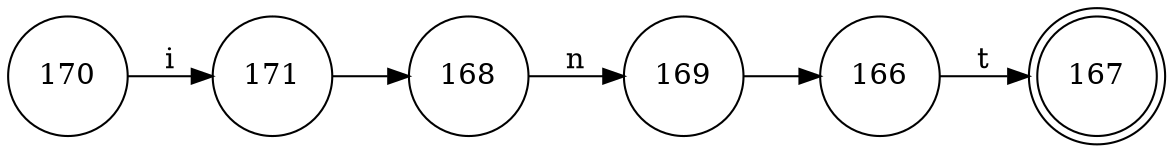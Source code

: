 digraph NFA { 
 rankdir=LR;
node[shape=circle]
170 [shape=circle];
170 -> 171 [label="i"];
171 [shape=circle];
171 -> 168 [label=""];
168 [shape=circle];
168 -> 169 [label="n"];
169 [shape=circle];
169 -> 166 [label=""];
166 [shape=circle];
166 -> 167 [label="t"];
167 [shape=doublecircle];
}
